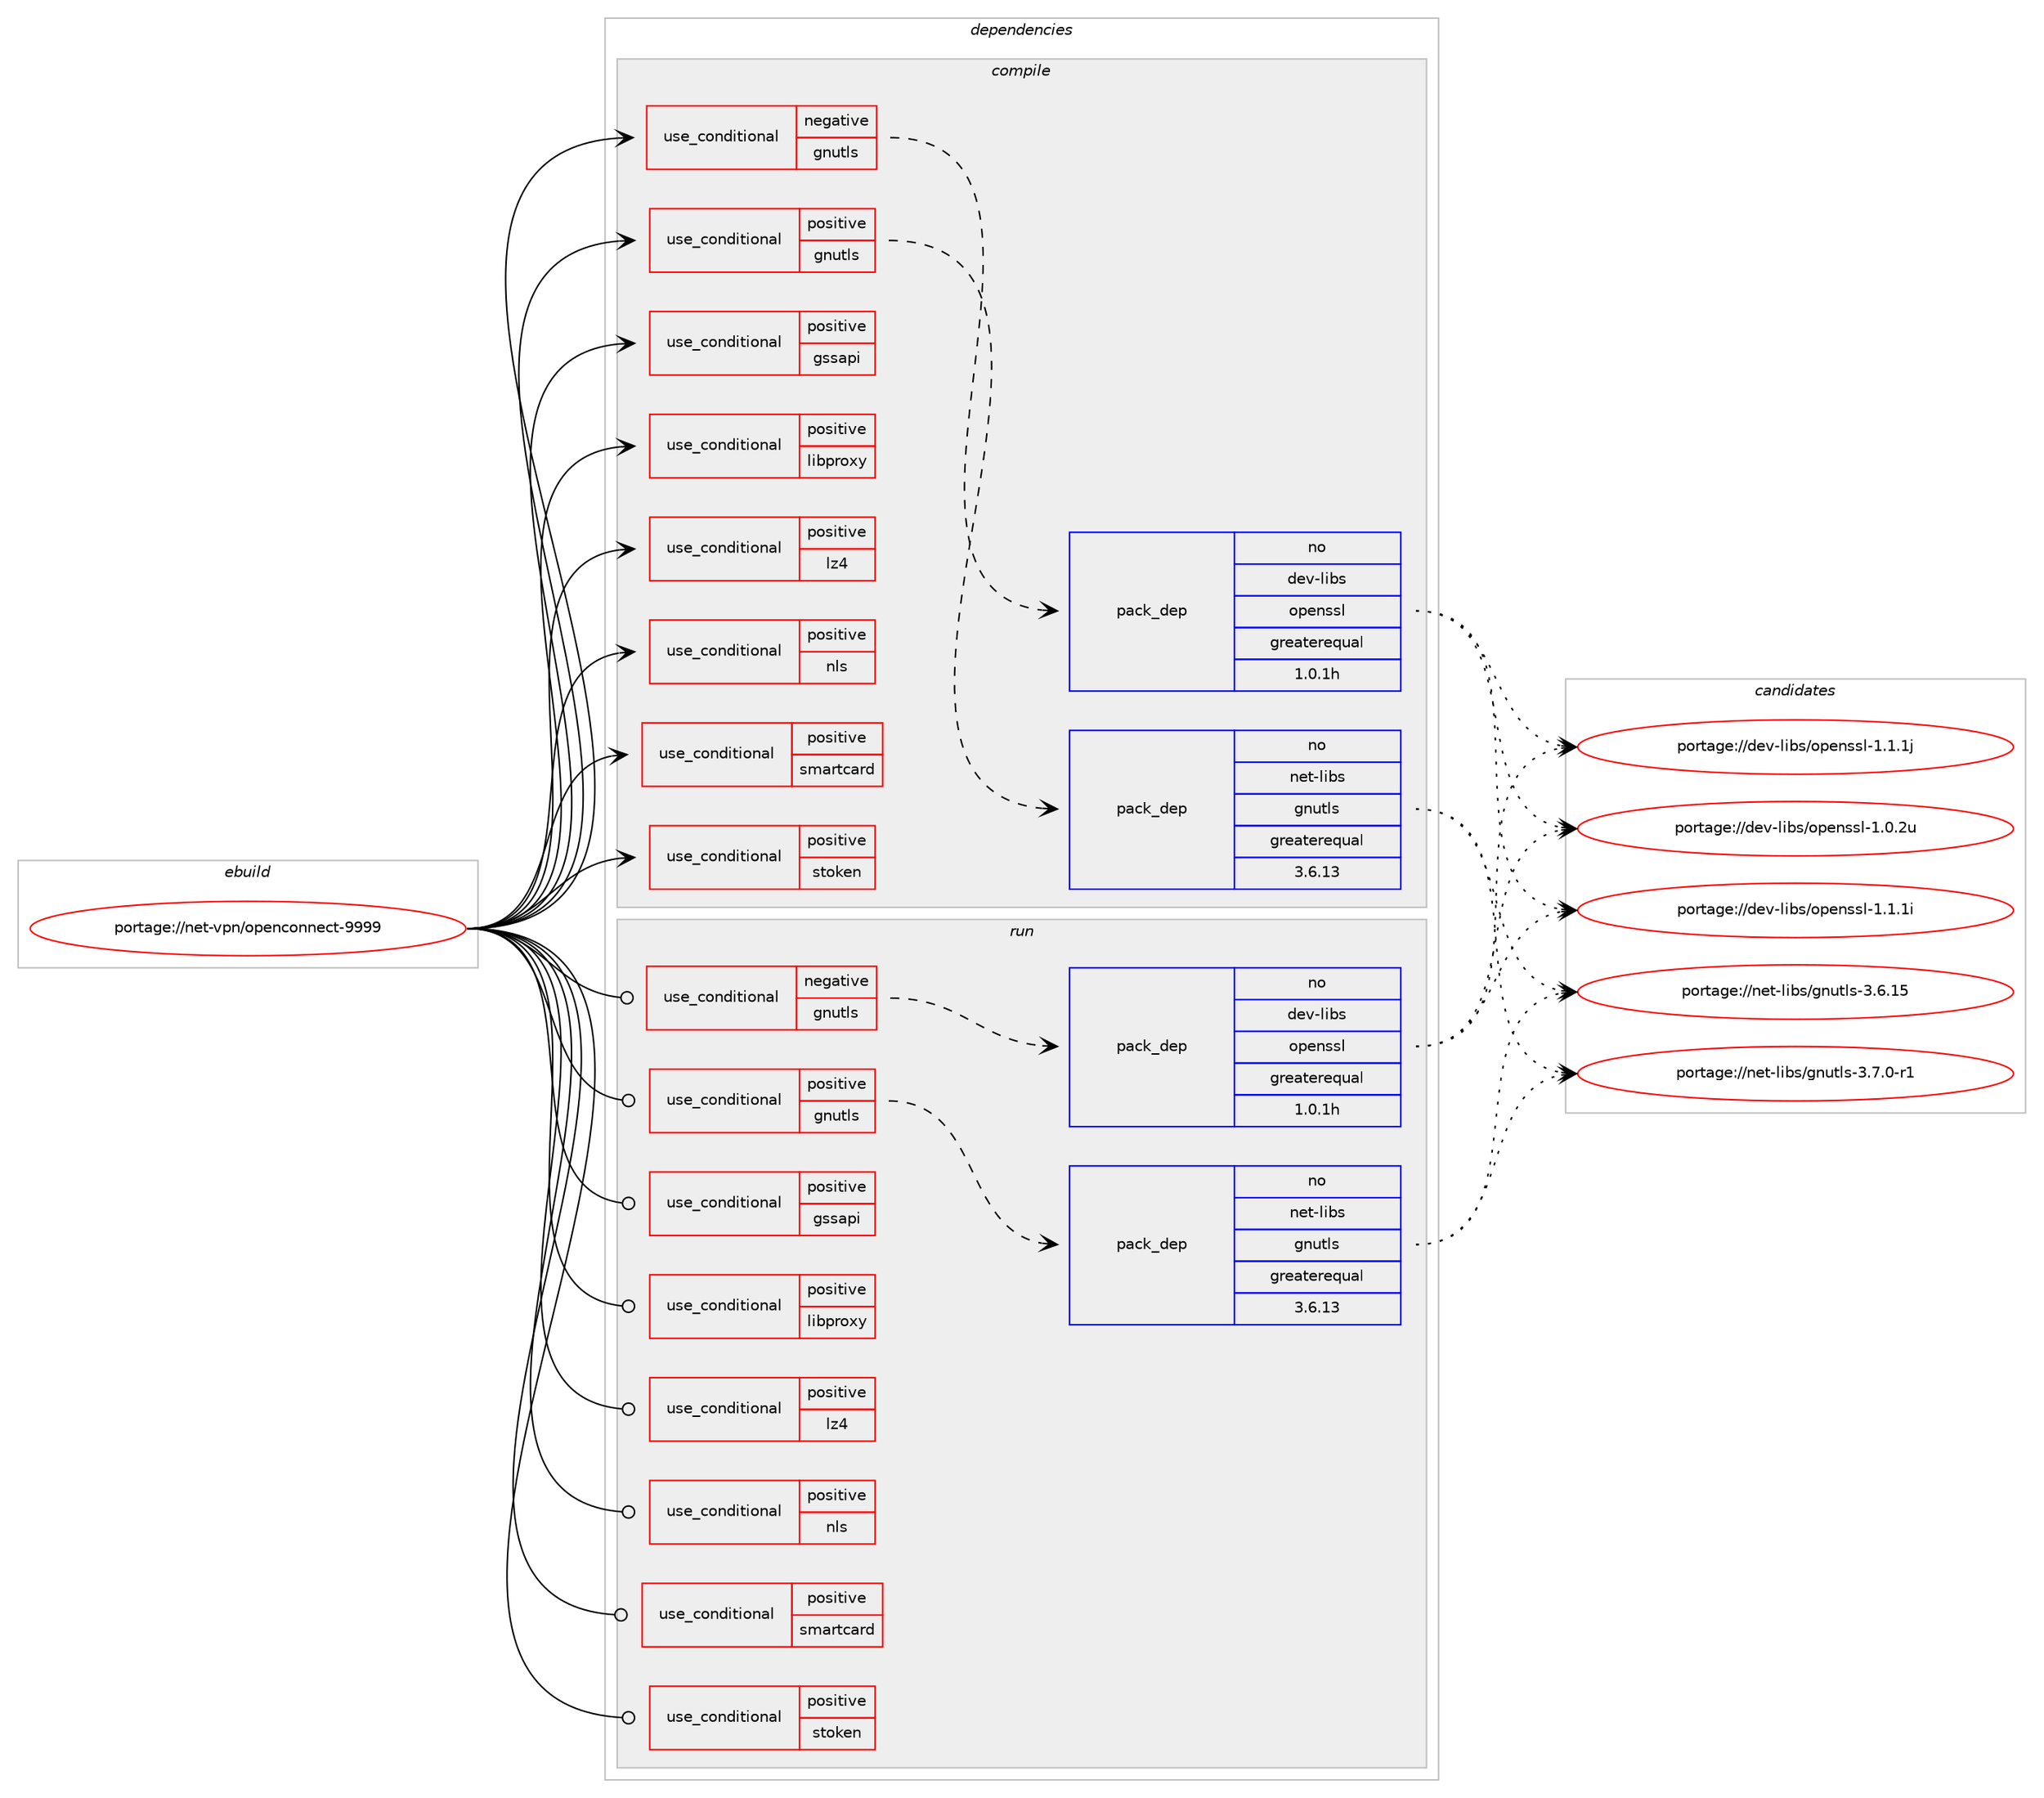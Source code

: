 digraph prolog {

# *************
# Graph options
# *************

newrank=true;
concentrate=true;
compound=true;
graph [rankdir=LR,fontname=Helvetica,fontsize=10,ranksep=1.5];#, ranksep=2.5, nodesep=0.2];
edge  [arrowhead=vee];
node  [fontname=Helvetica,fontsize=10];

# **********
# The ebuild
# **********

subgraph cluster_leftcol {
color=gray;
rank=same;
label=<<i>ebuild</i>>;
id [label="portage://net-vpn/openconnect-9999", color=red, width=4, href="../net-vpn/openconnect-9999.svg"];
}

# ****************
# The dependencies
# ****************

subgraph cluster_midcol {
color=gray;
label=<<i>dependencies</i>>;
subgraph cluster_compile {
fillcolor="#eeeeee";
style=filled;
label=<<i>compile</i>>;
subgraph cond1331 {
dependency1915 [label=<<TABLE BORDER="0" CELLBORDER="1" CELLSPACING="0" CELLPADDING="4"><TR><TD ROWSPAN="3" CELLPADDING="10">use_conditional</TD></TR><TR><TD>negative</TD></TR><TR><TD>gnutls</TD></TR></TABLE>>, shape=none, color=red];
subgraph pack546 {
dependency1916 [label=<<TABLE BORDER="0" CELLBORDER="1" CELLSPACING="0" CELLPADDING="4" WIDTH="220"><TR><TD ROWSPAN="6" CELLPADDING="30">pack_dep</TD></TR><TR><TD WIDTH="110">no</TD></TR><TR><TD>dev-libs</TD></TR><TR><TD>openssl</TD></TR><TR><TD>greaterequal</TD></TR><TR><TD>1.0.1h</TD></TR></TABLE>>, shape=none, color=blue];
}
dependency1915:e -> dependency1916:w [weight=20,style="dashed",arrowhead="vee"];
}
id:e -> dependency1915:w [weight=20,style="solid",arrowhead="vee"];
subgraph cond1332 {
dependency1917 [label=<<TABLE BORDER="0" CELLBORDER="1" CELLSPACING="0" CELLPADDING="4"><TR><TD ROWSPAN="3" CELLPADDING="10">use_conditional</TD></TR><TR><TD>positive</TD></TR><TR><TD>gnutls</TD></TR></TABLE>>, shape=none, color=red];
# *** BEGIN UNKNOWN DEPENDENCY TYPE (TODO) ***
# dependency1917 -> package_dependency(portage://net-vpn/openconnect-9999,install,no,app-crypt,trousers,none,[,,],[],[])
# *** END UNKNOWN DEPENDENCY TYPE (TODO) ***

# *** BEGIN UNKNOWN DEPENDENCY TYPE (TODO) ***
# dependency1917 -> package_dependency(portage://net-vpn/openconnect-9999,install,no,app-misc,ca-certificates,none,[,,],[],[])
# *** END UNKNOWN DEPENDENCY TYPE (TODO) ***

# *** BEGIN UNKNOWN DEPENDENCY TYPE (TODO) ***
# dependency1917 -> package_dependency(portage://net-vpn/openconnect-9999,install,no,dev-libs,nettle,none,[,,],[],[])
# *** END UNKNOWN DEPENDENCY TYPE (TODO) ***

subgraph pack547 {
dependency1918 [label=<<TABLE BORDER="0" CELLBORDER="1" CELLSPACING="0" CELLPADDING="4" WIDTH="220"><TR><TD ROWSPAN="6" CELLPADDING="30">pack_dep</TD></TR><TR><TD WIDTH="110">no</TD></TR><TR><TD>net-libs</TD></TR><TR><TD>gnutls</TD></TR><TR><TD>greaterequal</TD></TR><TR><TD>3.6.13</TD></TR></TABLE>>, shape=none, color=blue];
}
dependency1917:e -> dependency1918:w [weight=20,style="dashed",arrowhead="vee"];
# *** BEGIN UNKNOWN DEPENDENCY TYPE (TODO) ***
# dependency1917 -> package_dependency(portage://net-vpn/openconnect-9999,install,no,dev-libs,libtasn1,none,[,,],[slot(0),equal],[])
# *** END UNKNOWN DEPENDENCY TYPE (TODO) ***

# *** BEGIN UNKNOWN DEPENDENCY TYPE (TODO) ***
# dependency1917 -> package_dependency(portage://net-vpn/openconnect-9999,install,no,app-crypt,tpm2-tss,none,[,,],[],[])
# *** END UNKNOWN DEPENDENCY TYPE (TODO) ***

}
id:e -> dependency1917:w [weight=20,style="solid",arrowhead="vee"];
subgraph cond1333 {
dependency1919 [label=<<TABLE BORDER="0" CELLBORDER="1" CELLSPACING="0" CELLPADDING="4"><TR><TD ROWSPAN="3" CELLPADDING="10">use_conditional</TD></TR><TR><TD>positive</TD></TR><TR><TD>gssapi</TD></TR></TABLE>>, shape=none, color=red];
# *** BEGIN UNKNOWN DEPENDENCY TYPE (TODO) ***
# dependency1919 -> package_dependency(portage://net-vpn/openconnect-9999,install,no,virtual,krb5,none,[,,],[],[])
# *** END UNKNOWN DEPENDENCY TYPE (TODO) ***

}
id:e -> dependency1919:w [weight=20,style="solid",arrowhead="vee"];
subgraph cond1334 {
dependency1920 [label=<<TABLE BORDER="0" CELLBORDER="1" CELLSPACING="0" CELLPADDING="4"><TR><TD ROWSPAN="3" CELLPADDING="10">use_conditional</TD></TR><TR><TD>positive</TD></TR><TR><TD>libproxy</TD></TR></TABLE>>, shape=none, color=red];
# *** BEGIN UNKNOWN DEPENDENCY TYPE (TODO) ***
# dependency1920 -> package_dependency(portage://net-vpn/openconnect-9999,install,no,net-libs,libproxy,none,[,,],[],[])
# *** END UNKNOWN DEPENDENCY TYPE (TODO) ***

}
id:e -> dependency1920:w [weight=20,style="solid",arrowhead="vee"];
subgraph cond1335 {
dependency1921 [label=<<TABLE BORDER="0" CELLBORDER="1" CELLSPACING="0" CELLPADDING="4"><TR><TD ROWSPAN="3" CELLPADDING="10">use_conditional</TD></TR><TR><TD>positive</TD></TR><TR><TD>lz4</TD></TR></TABLE>>, shape=none, color=red];
# *** BEGIN UNKNOWN DEPENDENCY TYPE (TODO) ***
# dependency1921 -> package_dependency(portage://net-vpn/openconnect-9999,install,no,app-arch,lz4,none,[,,],any_same_slot,[])
# *** END UNKNOWN DEPENDENCY TYPE (TODO) ***

}
id:e -> dependency1921:w [weight=20,style="solid",arrowhead="vee"];
subgraph cond1336 {
dependency1922 [label=<<TABLE BORDER="0" CELLBORDER="1" CELLSPACING="0" CELLPADDING="4"><TR><TD ROWSPAN="3" CELLPADDING="10">use_conditional</TD></TR><TR><TD>positive</TD></TR><TR><TD>nls</TD></TR></TABLE>>, shape=none, color=red];
# *** BEGIN UNKNOWN DEPENDENCY TYPE (TODO) ***
# dependency1922 -> package_dependency(portage://net-vpn/openconnect-9999,install,no,virtual,libintl,none,[,,],[],[])
# *** END UNKNOWN DEPENDENCY TYPE (TODO) ***

}
id:e -> dependency1922:w [weight=20,style="solid",arrowhead="vee"];
subgraph cond1337 {
dependency1923 [label=<<TABLE BORDER="0" CELLBORDER="1" CELLSPACING="0" CELLPADDING="4"><TR><TD ROWSPAN="3" CELLPADDING="10">use_conditional</TD></TR><TR><TD>positive</TD></TR><TR><TD>smartcard</TD></TR></TABLE>>, shape=none, color=red];
# *** BEGIN UNKNOWN DEPENDENCY TYPE (TODO) ***
# dependency1923 -> package_dependency(portage://net-vpn/openconnect-9999,install,no,sys-apps,pcsc-lite,none,[,,],[slot(0),equal],[])
# *** END UNKNOWN DEPENDENCY TYPE (TODO) ***

}
id:e -> dependency1923:w [weight=20,style="solid",arrowhead="vee"];
subgraph cond1338 {
dependency1924 [label=<<TABLE BORDER="0" CELLBORDER="1" CELLSPACING="0" CELLPADDING="4"><TR><TD ROWSPAN="3" CELLPADDING="10">use_conditional</TD></TR><TR><TD>positive</TD></TR><TR><TD>stoken</TD></TR></TABLE>>, shape=none, color=red];
# *** BEGIN UNKNOWN DEPENDENCY TYPE (TODO) ***
# dependency1924 -> package_dependency(portage://net-vpn/openconnect-9999,install,no,app-crypt,stoken,none,[,,],[],[])
# *** END UNKNOWN DEPENDENCY TYPE (TODO) ***

}
id:e -> dependency1924:w [weight=20,style="solid",arrowhead="vee"];
# *** BEGIN UNKNOWN DEPENDENCY TYPE (TODO) ***
# id -> package_dependency(portage://net-vpn/openconnect-9999,install,no,dev-libs,libxml2,none,[,,],[],[])
# *** END UNKNOWN DEPENDENCY TYPE (TODO) ***

# *** BEGIN UNKNOWN DEPENDENCY TYPE (TODO) ***
# id -> package_dependency(portage://net-vpn/openconnect-9999,install,no,sys-libs,zlib,none,[,,],[],[])
# *** END UNKNOWN DEPENDENCY TYPE (TODO) ***

}
subgraph cluster_compileandrun {
fillcolor="#eeeeee";
style=filled;
label=<<i>compile and run</i>>;
}
subgraph cluster_run {
fillcolor="#eeeeee";
style=filled;
label=<<i>run</i>>;
subgraph cond1339 {
dependency1925 [label=<<TABLE BORDER="0" CELLBORDER="1" CELLSPACING="0" CELLPADDING="4"><TR><TD ROWSPAN="3" CELLPADDING="10">use_conditional</TD></TR><TR><TD>negative</TD></TR><TR><TD>gnutls</TD></TR></TABLE>>, shape=none, color=red];
subgraph pack548 {
dependency1926 [label=<<TABLE BORDER="0" CELLBORDER="1" CELLSPACING="0" CELLPADDING="4" WIDTH="220"><TR><TD ROWSPAN="6" CELLPADDING="30">pack_dep</TD></TR><TR><TD WIDTH="110">no</TD></TR><TR><TD>dev-libs</TD></TR><TR><TD>openssl</TD></TR><TR><TD>greaterequal</TD></TR><TR><TD>1.0.1h</TD></TR></TABLE>>, shape=none, color=blue];
}
dependency1925:e -> dependency1926:w [weight=20,style="dashed",arrowhead="vee"];
}
id:e -> dependency1925:w [weight=20,style="solid",arrowhead="odot"];
subgraph cond1340 {
dependency1927 [label=<<TABLE BORDER="0" CELLBORDER="1" CELLSPACING="0" CELLPADDING="4"><TR><TD ROWSPAN="3" CELLPADDING="10">use_conditional</TD></TR><TR><TD>positive</TD></TR><TR><TD>gnutls</TD></TR></TABLE>>, shape=none, color=red];
# *** BEGIN UNKNOWN DEPENDENCY TYPE (TODO) ***
# dependency1927 -> package_dependency(portage://net-vpn/openconnect-9999,run,no,app-crypt,trousers,none,[,,],[],[])
# *** END UNKNOWN DEPENDENCY TYPE (TODO) ***

# *** BEGIN UNKNOWN DEPENDENCY TYPE (TODO) ***
# dependency1927 -> package_dependency(portage://net-vpn/openconnect-9999,run,no,app-misc,ca-certificates,none,[,,],[],[])
# *** END UNKNOWN DEPENDENCY TYPE (TODO) ***

# *** BEGIN UNKNOWN DEPENDENCY TYPE (TODO) ***
# dependency1927 -> package_dependency(portage://net-vpn/openconnect-9999,run,no,dev-libs,nettle,none,[,,],[],[])
# *** END UNKNOWN DEPENDENCY TYPE (TODO) ***

subgraph pack549 {
dependency1928 [label=<<TABLE BORDER="0" CELLBORDER="1" CELLSPACING="0" CELLPADDING="4" WIDTH="220"><TR><TD ROWSPAN="6" CELLPADDING="30">pack_dep</TD></TR><TR><TD WIDTH="110">no</TD></TR><TR><TD>net-libs</TD></TR><TR><TD>gnutls</TD></TR><TR><TD>greaterequal</TD></TR><TR><TD>3.6.13</TD></TR></TABLE>>, shape=none, color=blue];
}
dependency1927:e -> dependency1928:w [weight=20,style="dashed",arrowhead="vee"];
# *** BEGIN UNKNOWN DEPENDENCY TYPE (TODO) ***
# dependency1927 -> package_dependency(portage://net-vpn/openconnect-9999,run,no,dev-libs,libtasn1,none,[,,],[slot(0),equal],[])
# *** END UNKNOWN DEPENDENCY TYPE (TODO) ***

# *** BEGIN UNKNOWN DEPENDENCY TYPE (TODO) ***
# dependency1927 -> package_dependency(portage://net-vpn/openconnect-9999,run,no,app-crypt,tpm2-tss,none,[,,],[],[])
# *** END UNKNOWN DEPENDENCY TYPE (TODO) ***

}
id:e -> dependency1927:w [weight=20,style="solid",arrowhead="odot"];
subgraph cond1341 {
dependency1929 [label=<<TABLE BORDER="0" CELLBORDER="1" CELLSPACING="0" CELLPADDING="4"><TR><TD ROWSPAN="3" CELLPADDING="10">use_conditional</TD></TR><TR><TD>positive</TD></TR><TR><TD>gssapi</TD></TR></TABLE>>, shape=none, color=red];
# *** BEGIN UNKNOWN DEPENDENCY TYPE (TODO) ***
# dependency1929 -> package_dependency(portage://net-vpn/openconnect-9999,run,no,virtual,krb5,none,[,,],[],[])
# *** END UNKNOWN DEPENDENCY TYPE (TODO) ***

}
id:e -> dependency1929:w [weight=20,style="solid",arrowhead="odot"];
subgraph cond1342 {
dependency1930 [label=<<TABLE BORDER="0" CELLBORDER="1" CELLSPACING="0" CELLPADDING="4"><TR><TD ROWSPAN="3" CELLPADDING="10">use_conditional</TD></TR><TR><TD>positive</TD></TR><TR><TD>libproxy</TD></TR></TABLE>>, shape=none, color=red];
# *** BEGIN UNKNOWN DEPENDENCY TYPE (TODO) ***
# dependency1930 -> package_dependency(portage://net-vpn/openconnect-9999,run,no,net-libs,libproxy,none,[,,],[],[])
# *** END UNKNOWN DEPENDENCY TYPE (TODO) ***

}
id:e -> dependency1930:w [weight=20,style="solid",arrowhead="odot"];
subgraph cond1343 {
dependency1931 [label=<<TABLE BORDER="0" CELLBORDER="1" CELLSPACING="0" CELLPADDING="4"><TR><TD ROWSPAN="3" CELLPADDING="10">use_conditional</TD></TR><TR><TD>positive</TD></TR><TR><TD>lz4</TD></TR></TABLE>>, shape=none, color=red];
# *** BEGIN UNKNOWN DEPENDENCY TYPE (TODO) ***
# dependency1931 -> package_dependency(portage://net-vpn/openconnect-9999,run,no,app-arch,lz4,none,[,,],any_same_slot,[])
# *** END UNKNOWN DEPENDENCY TYPE (TODO) ***

}
id:e -> dependency1931:w [weight=20,style="solid",arrowhead="odot"];
subgraph cond1344 {
dependency1932 [label=<<TABLE BORDER="0" CELLBORDER="1" CELLSPACING="0" CELLPADDING="4"><TR><TD ROWSPAN="3" CELLPADDING="10">use_conditional</TD></TR><TR><TD>positive</TD></TR><TR><TD>nls</TD></TR></TABLE>>, shape=none, color=red];
# *** BEGIN UNKNOWN DEPENDENCY TYPE (TODO) ***
# dependency1932 -> package_dependency(portage://net-vpn/openconnect-9999,run,no,virtual,libintl,none,[,,],[],[])
# *** END UNKNOWN DEPENDENCY TYPE (TODO) ***

}
id:e -> dependency1932:w [weight=20,style="solid",arrowhead="odot"];
subgraph cond1345 {
dependency1933 [label=<<TABLE BORDER="0" CELLBORDER="1" CELLSPACING="0" CELLPADDING="4"><TR><TD ROWSPAN="3" CELLPADDING="10">use_conditional</TD></TR><TR><TD>positive</TD></TR><TR><TD>smartcard</TD></TR></TABLE>>, shape=none, color=red];
# *** BEGIN UNKNOWN DEPENDENCY TYPE (TODO) ***
# dependency1933 -> package_dependency(portage://net-vpn/openconnect-9999,run,no,sys-apps,pcsc-lite,none,[,,],[slot(0),equal],[])
# *** END UNKNOWN DEPENDENCY TYPE (TODO) ***

}
id:e -> dependency1933:w [weight=20,style="solid",arrowhead="odot"];
subgraph cond1346 {
dependency1934 [label=<<TABLE BORDER="0" CELLBORDER="1" CELLSPACING="0" CELLPADDING="4"><TR><TD ROWSPAN="3" CELLPADDING="10">use_conditional</TD></TR><TR><TD>positive</TD></TR><TR><TD>stoken</TD></TR></TABLE>>, shape=none, color=red];
# *** BEGIN UNKNOWN DEPENDENCY TYPE (TODO) ***
# dependency1934 -> package_dependency(portage://net-vpn/openconnect-9999,run,no,app-crypt,stoken,none,[,,],[],[])
# *** END UNKNOWN DEPENDENCY TYPE (TODO) ***

}
id:e -> dependency1934:w [weight=20,style="solid",arrowhead="odot"];
# *** BEGIN UNKNOWN DEPENDENCY TYPE (TODO) ***
# id -> package_dependency(portage://net-vpn/openconnect-9999,run,no,dev-libs,libxml2,none,[,,],[],[])
# *** END UNKNOWN DEPENDENCY TYPE (TODO) ***

# *** BEGIN UNKNOWN DEPENDENCY TYPE (TODO) ***
# id -> package_dependency(portage://net-vpn/openconnect-9999,run,no,sys-apps,iproute2,none,[,,],[],[])
# *** END UNKNOWN DEPENDENCY TYPE (TODO) ***

# *** BEGIN UNKNOWN DEPENDENCY TYPE (TODO) ***
# id -> package_dependency(portage://net-vpn/openconnect-9999,run,no,sys-libs,zlib,none,[,,],[],[])
# *** END UNKNOWN DEPENDENCY TYPE (TODO) ***

}
}

# **************
# The candidates
# **************

subgraph cluster_choices {
rank=same;
color=gray;
label=<<i>candidates</i>>;

subgraph choice546 {
color=black;
nodesep=1;
choice100101118451081059811547111112101110115115108454946484650117 [label="portage://dev-libs/openssl-1.0.2u", color=red, width=4,href="../dev-libs/openssl-1.0.2u.svg"];
choice100101118451081059811547111112101110115115108454946494649105 [label="portage://dev-libs/openssl-1.1.1i", color=red, width=4,href="../dev-libs/openssl-1.1.1i.svg"];
choice100101118451081059811547111112101110115115108454946494649106 [label="portage://dev-libs/openssl-1.1.1j", color=red, width=4,href="../dev-libs/openssl-1.1.1j.svg"];
dependency1916:e -> choice100101118451081059811547111112101110115115108454946484650117:w [style=dotted,weight="100"];
dependency1916:e -> choice100101118451081059811547111112101110115115108454946494649105:w [style=dotted,weight="100"];
dependency1916:e -> choice100101118451081059811547111112101110115115108454946494649106:w [style=dotted,weight="100"];
}
subgraph choice547 {
color=black;
nodesep=1;
choice11010111645108105981154710311011711610811545514654464953 [label="portage://net-libs/gnutls-3.6.15", color=red, width=4,href="../net-libs/gnutls-3.6.15.svg"];
choice1101011164510810598115471031101171161081154551465546484511449 [label="portage://net-libs/gnutls-3.7.0-r1", color=red, width=4,href="../net-libs/gnutls-3.7.0-r1.svg"];
dependency1918:e -> choice11010111645108105981154710311011711610811545514654464953:w [style=dotted,weight="100"];
dependency1918:e -> choice1101011164510810598115471031101171161081154551465546484511449:w [style=dotted,weight="100"];
}
subgraph choice548 {
color=black;
nodesep=1;
choice100101118451081059811547111112101110115115108454946484650117 [label="portage://dev-libs/openssl-1.0.2u", color=red, width=4,href="../dev-libs/openssl-1.0.2u.svg"];
choice100101118451081059811547111112101110115115108454946494649105 [label="portage://dev-libs/openssl-1.1.1i", color=red, width=4,href="../dev-libs/openssl-1.1.1i.svg"];
choice100101118451081059811547111112101110115115108454946494649106 [label="portage://dev-libs/openssl-1.1.1j", color=red, width=4,href="../dev-libs/openssl-1.1.1j.svg"];
dependency1926:e -> choice100101118451081059811547111112101110115115108454946484650117:w [style=dotted,weight="100"];
dependency1926:e -> choice100101118451081059811547111112101110115115108454946494649105:w [style=dotted,weight="100"];
dependency1926:e -> choice100101118451081059811547111112101110115115108454946494649106:w [style=dotted,weight="100"];
}
subgraph choice549 {
color=black;
nodesep=1;
choice11010111645108105981154710311011711610811545514654464953 [label="portage://net-libs/gnutls-3.6.15", color=red, width=4,href="../net-libs/gnutls-3.6.15.svg"];
choice1101011164510810598115471031101171161081154551465546484511449 [label="portage://net-libs/gnutls-3.7.0-r1", color=red, width=4,href="../net-libs/gnutls-3.7.0-r1.svg"];
dependency1928:e -> choice11010111645108105981154710311011711610811545514654464953:w [style=dotted,weight="100"];
dependency1928:e -> choice1101011164510810598115471031101171161081154551465546484511449:w [style=dotted,weight="100"];
}
}

}

